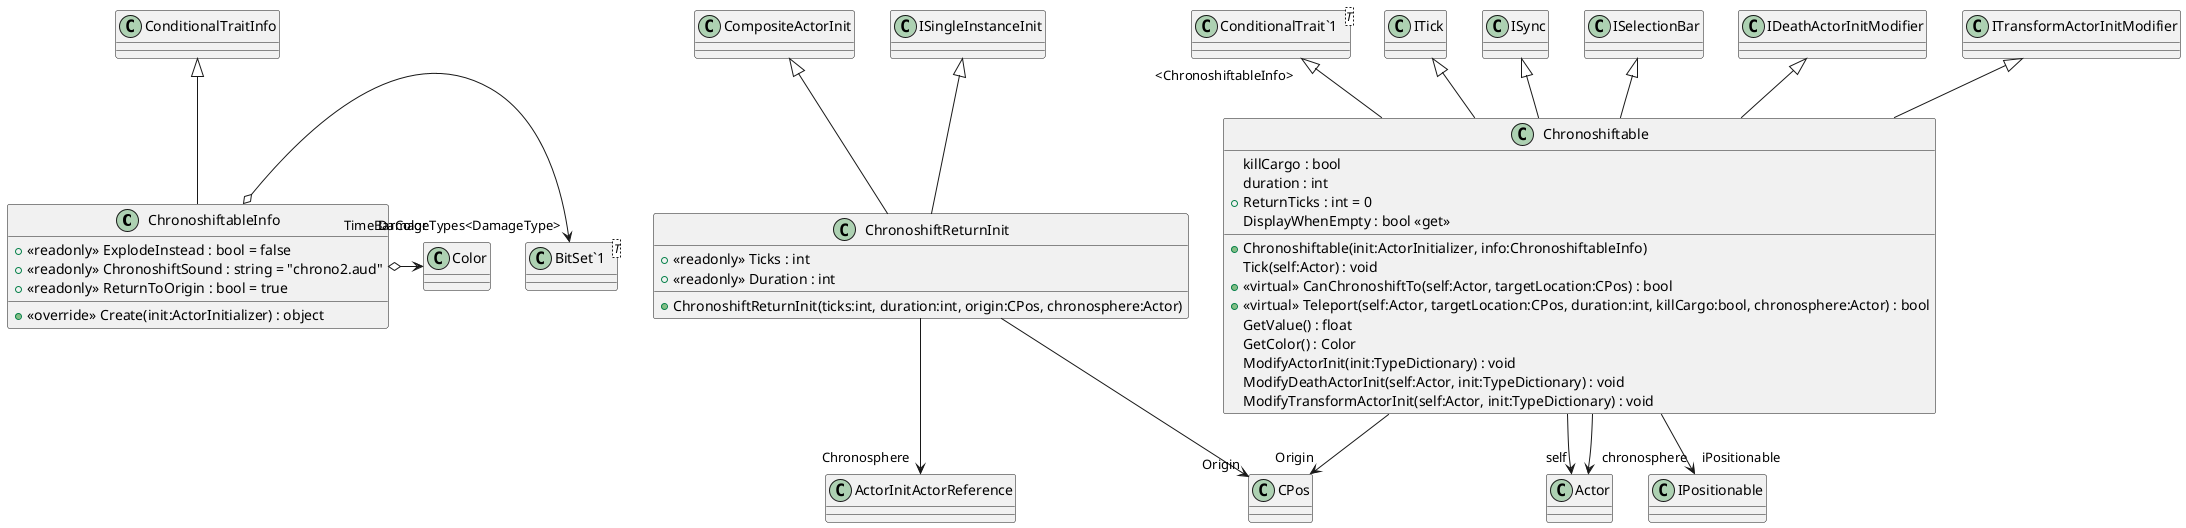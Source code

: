@startuml
class ChronoshiftableInfo {
    + <<readonly>> ExplodeInstead : bool = false
    + <<readonly>> ChronoshiftSound : string = "chrono2.aud"
    + <<readonly>> ReturnToOrigin : bool = true
    + <<override>> Create(init:ActorInitializer) : object
}
class Chronoshiftable {
    killCargo : bool
    duration : int
    + ReturnTicks : int = 0
    + Chronoshiftable(init:ActorInitializer, info:ChronoshiftableInfo)
    Tick(self:Actor) : void
    + <<virtual>> CanChronoshiftTo(self:Actor, targetLocation:CPos) : bool
    + <<virtual>> Teleport(self:Actor, targetLocation:CPos, duration:int, killCargo:bool, chronosphere:Actor) : bool
    GetValue() : float
    GetColor() : Color
    DisplayWhenEmpty : bool <<get>>
    ModifyActorInit(init:TypeDictionary) : void
    ModifyDeathActorInit(self:Actor, init:TypeDictionary) : void
    ModifyTransformActorInit(self:Actor, init:TypeDictionary) : void
}
class ChronoshiftReturnInit {
    + <<readonly>> Ticks : int
    + <<readonly>> Duration : int
    + ChronoshiftReturnInit(ticks:int, duration:int, origin:CPos, chronosphere:Actor)
}
class "BitSet`1"<T> {
}
class "ConditionalTrait`1"<T> {
}
ConditionalTraitInfo <|-- ChronoshiftableInfo
ChronoshiftableInfo o-> "DamageTypes<DamageType>" "BitSet`1"
ChronoshiftableInfo o-> "TimeBarColor" Color
"ConditionalTrait`1" "<ChronoshiftableInfo>" <|-- Chronoshiftable
ITick <|-- Chronoshiftable
ISync <|-- Chronoshiftable
ISelectionBar <|-- Chronoshiftable
IDeathActorInitModifier <|-- Chronoshiftable
ITransformActorInitModifier <|-- Chronoshiftable
Chronoshiftable --> "self" Actor
Chronoshiftable --> "chronosphere" Actor
Chronoshiftable --> "iPositionable" IPositionable
Chronoshiftable --> "Origin" CPos
CompositeActorInit <|-- ChronoshiftReturnInit
ISingleInstanceInit <|-- ChronoshiftReturnInit
ChronoshiftReturnInit --> "Origin" CPos
ChronoshiftReturnInit --> "Chronosphere" ActorInitActorReference
@enduml
